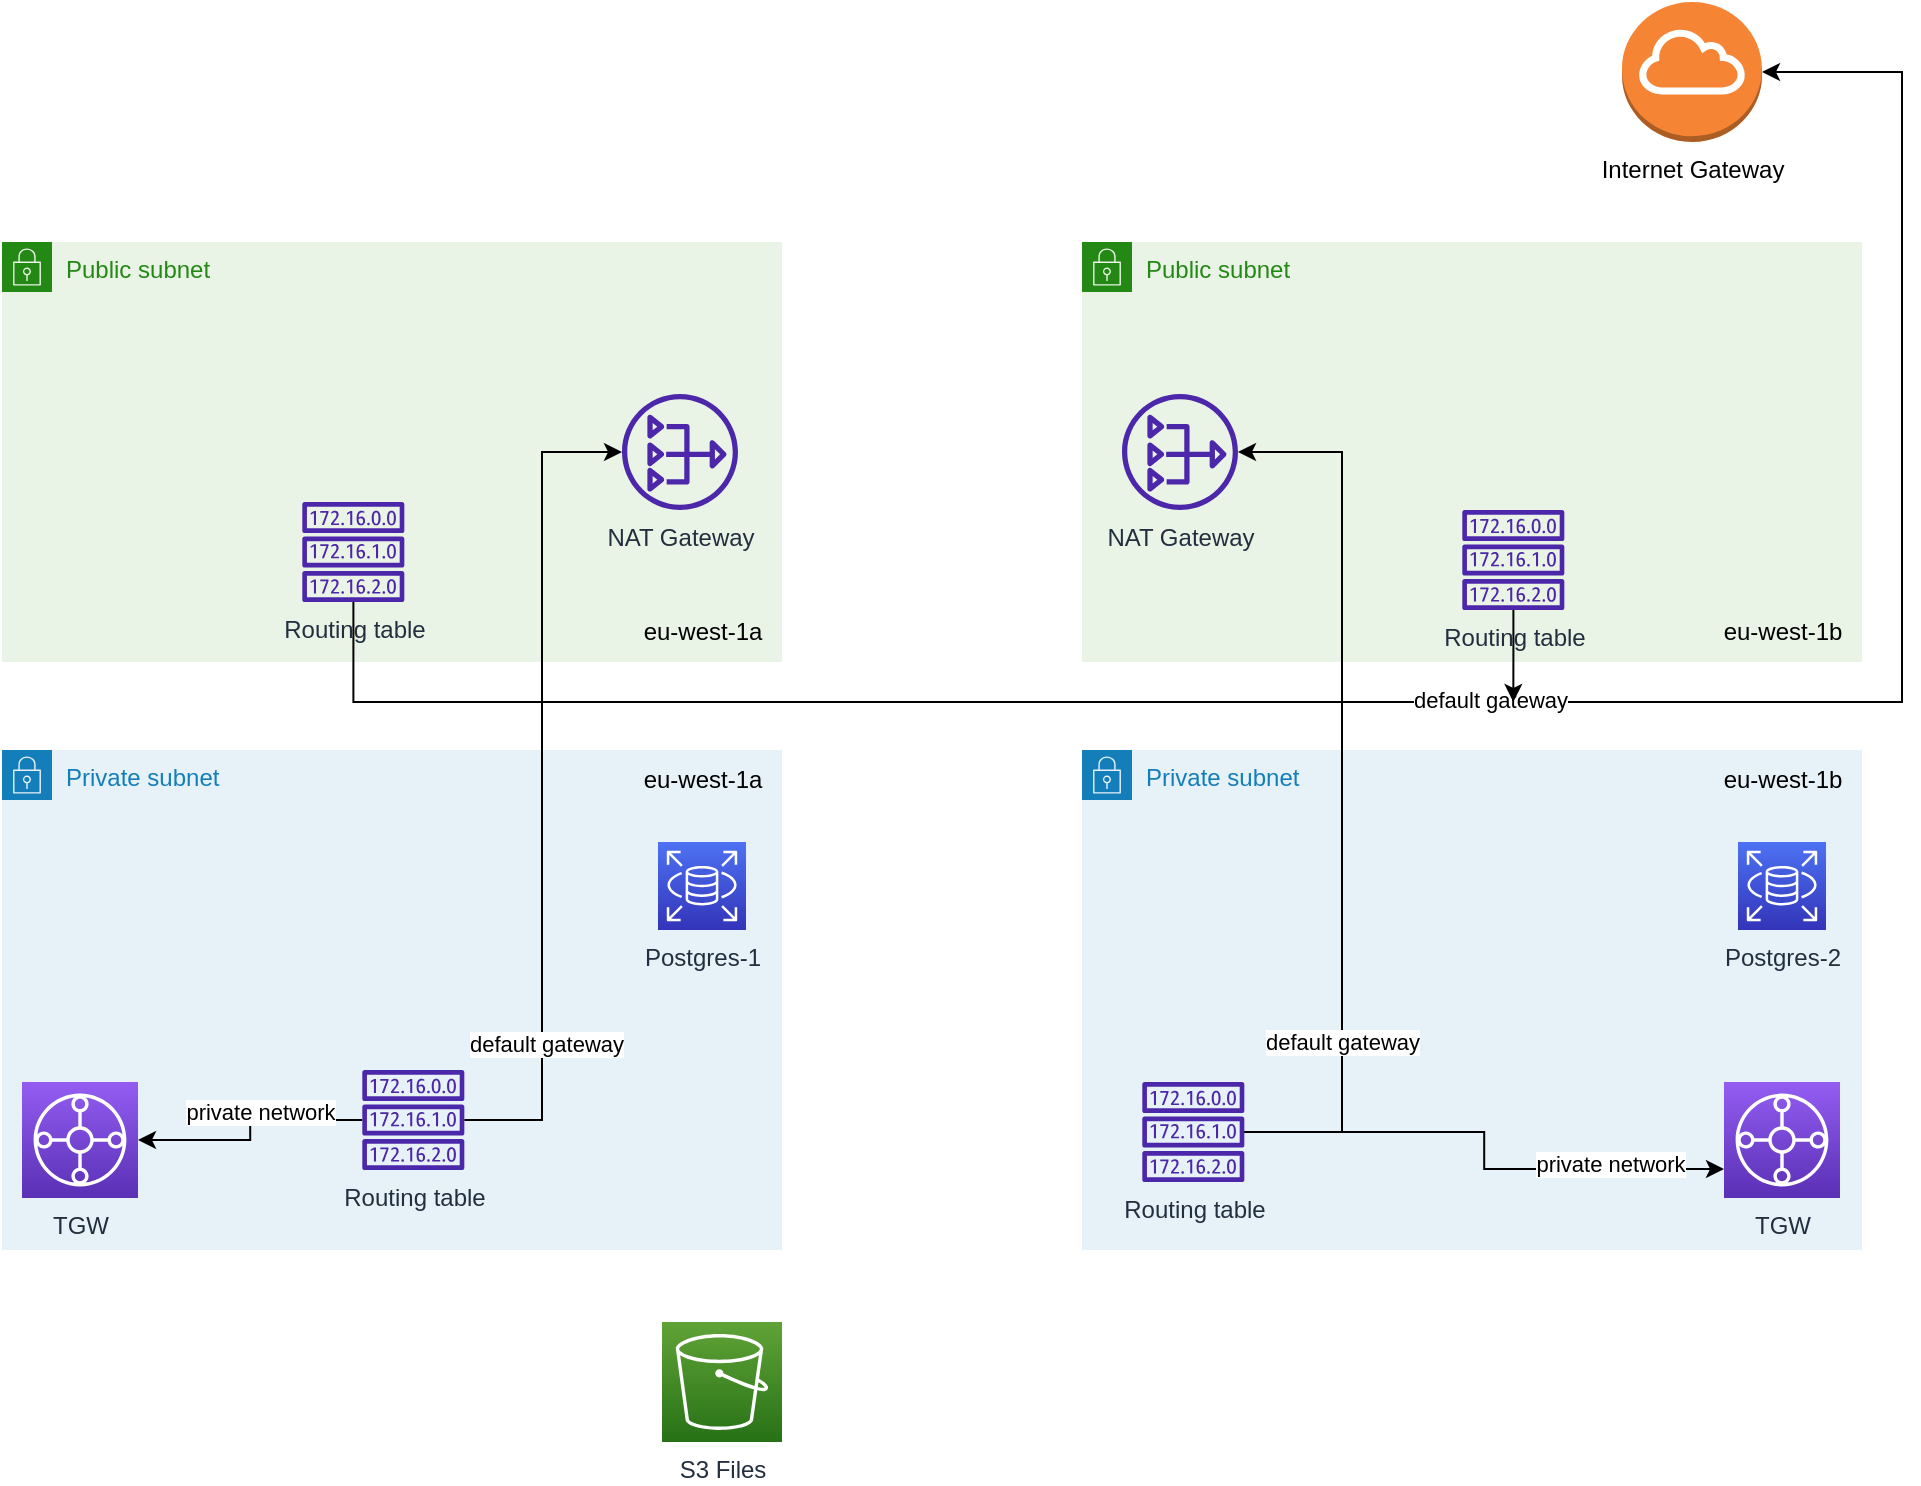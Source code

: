 <mxfile version="20.7.4" type="device"><diagram id="ghWnUvlWU0arlqfrSIHi" name="Page-1"><mxGraphModel dx="1482" dy="794" grid="1" gridSize="10" guides="1" tooltips="1" connect="1" arrows="1" fold="1" page="1" pageScale="1" pageWidth="1169" pageHeight="827" math="0" shadow="0"><root><mxCell id="0"/><mxCell id="1" parent="0"/><mxCell id="NrUv7lXtAKgj76SITVcw-3" value="Public subnet" style="points=[[0,0],[0.25,0],[0.5,0],[0.75,0],[1,0],[1,0.25],[1,0.5],[1,0.75],[1,1],[0.75,1],[0.5,1],[0.25,1],[0,1],[0,0.75],[0,0.5],[0,0.25]];outlineConnect=0;gradientColor=none;html=1;whiteSpace=wrap;fontSize=12;fontStyle=0;container=1;pointerEvents=0;collapsible=0;recursiveResize=0;shape=mxgraph.aws4.group;grIcon=mxgraph.aws4.group_security_group;grStroke=0;strokeColor=#248814;fillColor=#E9F3E6;verticalAlign=top;align=left;spacingLeft=30;fontColor=#248814;dashed=0;" parent="1" vertex="1"><mxGeometry x="660" y="160" width="390" height="210" as="geometry"/></mxCell><mxCell id="NrUv7lXtAKgj76SITVcw-6" value="eu-west-1b" style="text;html=1;align=center;verticalAlign=middle;resizable=0;points=[];autosize=1;strokeColor=none;fillColor=none;" parent="NrUv7lXtAKgj76SITVcw-3" vertex="1"><mxGeometry x="310" y="180" width="80" height="30" as="geometry"/></mxCell><mxCell id="NrUv7lXtAKgj76SITVcw-12" value="NAT Gateway" style="sketch=0;outlineConnect=0;fontColor=#232F3E;gradientColor=none;fillColor=#4D27AA;strokeColor=none;dashed=0;verticalLabelPosition=bottom;verticalAlign=top;align=center;html=1;fontSize=12;fontStyle=0;aspect=fixed;pointerEvents=1;shape=mxgraph.aws4.nat_gateway;" parent="NrUv7lXtAKgj76SITVcw-3" vertex="1"><mxGeometry x="20" y="76" width="58" height="58" as="geometry"/></mxCell><mxCell id="NrUv7lXtAKgj76SITVcw-22" value="Routing table" style="sketch=0;outlineConnect=0;fontColor=#232F3E;gradientColor=none;fillColor=#4D27AA;strokeColor=none;dashed=0;verticalLabelPosition=bottom;verticalAlign=top;align=center;html=1;fontSize=12;fontStyle=0;aspect=fixed;pointerEvents=1;shape=mxgraph.aws4.route_table;" parent="NrUv7lXtAKgj76SITVcw-3" vertex="1"><mxGeometry x="190" y="134" width="51.32" height="50" as="geometry"/></mxCell><mxCell id="NrUv7lXtAKgj76SITVcw-4" value="Public subnet" style="points=[[0,0],[0.25,0],[0.5,0],[0.75,0],[1,0],[1,0.25],[1,0.5],[1,0.75],[1,1],[0.75,1],[0.5,1],[0.25,1],[0,1],[0,0.75],[0,0.5],[0,0.25]];outlineConnect=0;gradientColor=none;html=1;whiteSpace=wrap;fontSize=12;fontStyle=0;container=1;pointerEvents=0;collapsible=0;recursiveResize=0;shape=mxgraph.aws4.group;grIcon=mxgraph.aws4.group_security_group;grStroke=0;strokeColor=#248814;fillColor=#E9F3E6;verticalAlign=top;align=left;spacingLeft=30;fontColor=#248814;dashed=0;" parent="1" vertex="1"><mxGeometry x="120" y="160" width="390" height="210" as="geometry"/></mxCell><mxCell id="NrUv7lXtAKgj76SITVcw-5" value="eu-west-1a" style="text;html=1;align=center;verticalAlign=middle;resizable=0;points=[];autosize=1;strokeColor=none;fillColor=none;" parent="NrUv7lXtAKgj76SITVcw-4" vertex="1"><mxGeometry x="310" y="180" width="80" height="30" as="geometry"/></mxCell><mxCell id="NrUv7lXtAKgj76SITVcw-11" value="NAT Gateway" style="sketch=0;outlineConnect=0;fontColor=#232F3E;gradientColor=none;fillColor=#4D27AA;strokeColor=none;dashed=0;verticalLabelPosition=bottom;verticalAlign=top;align=center;html=1;fontSize=12;fontStyle=0;aspect=fixed;pointerEvents=1;shape=mxgraph.aws4.nat_gateway;" parent="NrUv7lXtAKgj76SITVcw-4" vertex="1"><mxGeometry x="310" y="76" width="58" height="58" as="geometry"/></mxCell><mxCell id="NrUv7lXtAKgj76SITVcw-21" value="Routing table" style="sketch=0;outlineConnect=0;fontColor=#232F3E;gradientColor=none;fillColor=#4D27AA;strokeColor=none;dashed=0;verticalLabelPosition=bottom;verticalAlign=top;align=center;html=1;fontSize=12;fontStyle=0;aspect=fixed;pointerEvents=1;shape=mxgraph.aws4.route_table;" parent="NrUv7lXtAKgj76SITVcw-4" vertex="1"><mxGeometry x="150" y="130" width="51.32" height="50" as="geometry"/></mxCell><mxCell id="NrUv7lXtAKgj76SITVcw-7" value="Private subnet" style="points=[[0,0],[0.25,0],[0.5,0],[0.75,0],[1,0],[1,0.25],[1,0.5],[1,0.75],[1,1],[0.75,1],[0.5,1],[0.25,1],[0,1],[0,0.75],[0,0.5],[0,0.25]];outlineConnect=0;gradientColor=none;html=1;whiteSpace=wrap;fontSize=12;fontStyle=0;container=1;pointerEvents=0;collapsible=0;recursiveResize=0;shape=mxgraph.aws4.group;grIcon=mxgraph.aws4.group_security_group;grStroke=0;strokeColor=#147EBA;fillColor=#E6F2F8;verticalAlign=top;align=left;spacingLeft=30;fontColor=#147EBA;dashed=0;" parent="1" vertex="1"><mxGeometry x="120" y="414" width="390" height="250" as="geometry"/></mxCell><mxCell id="NrUv7lXtAKgj76SITVcw-8" value="eu-west-1a" style="text;html=1;align=center;verticalAlign=middle;resizable=0;points=[];autosize=1;strokeColor=none;fillColor=none;" parent="NrUv7lXtAKgj76SITVcw-7" vertex="1"><mxGeometry x="310" width="80" height="30" as="geometry"/></mxCell><mxCell id="NrUv7lXtAKgj76SITVcw-13" value="TGW" style="sketch=0;points=[[0,0,0],[0.25,0,0],[0.5,0,0],[0.75,0,0],[1,0,0],[0,1,0],[0.25,1,0],[0.5,1,0],[0.75,1,0],[1,1,0],[0,0.25,0],[0,0.5,0],[0,0.75,0],[1,0.25,0],[1,0.5,0],[1,0.75,0]];outlineConnect=0;fontColor=#232F3E;gradientColor=#945DF2;gradientDirection=north;fillColor=#5A30B5;strokeColor=#ffffff;dashed=0;verticalLabelPosition=bottom;verticalAlign=top;align=center;html=1;fontSize=12;fontStyle=0;aspect=fixed;shape=mxgraph.aws4.resourceIcon;resIcon=mxgraph.aws4.transit_gateway;" parent="NrUv7lXtAKgj76SITVcw-7" vertex="1"><mxGeometry x="10" y="166" width="58" height="58" as="geometry"/></mxCell><mxCell id="NrUv7lXtAKgj76SITVcw-34" style="edgeStyle=orthogonalEdgeStyle;rounded=0;orthogonalLoop=1;jettySize=auto;html=1;" parent="NrUv7lXtAKgj76SITVcw-7" source="NrUv7lXtAKgj76SITVcw-19" target="NrUv7lXtAKgj76SITVcw-13" edge="1"><mxGeometry relative="1" as="geometry"/></mxCell><mxCell id="NrUv7lXtAKgj76SITVcw-35" value="private network" style="edgeLabel;html=1;align=center;verticalAlign=middle;resizable=0;points=[];" parent="NrUv7lXtAKgj76SITVcw-34" vertex="1" connectable="0"><mxGeometry x="0.318" y="-1" relative="1" as="geometry"><mxPoint x="19" y="-13" as="offset"/></mxGeometry></mxCell><mxCell id="NrUv7lXtAKgj76SITVcw-19" value="Routing table" style="sketch=0;outlineConnect=0;fontColor=#232F3E;gradientColor=none;fillColor=#4D27AA;strokeColor=none;dashed=0;verticalLabelPosition=bottom;verticalAlign=top;align=center;html=1;fontSize=12;fontStyle=0;aspect=fixed;pointerEvents=1;shape=mxgraph.aws4.route_table;" parent="NrUv7lXtAKgj76SITVcw-7" vertex="1"><mxGeometry x="180" y="160" width="51.32" height="50" as="geometry"/></mxCell><mxCell id="sYDybeP76SaTH93qECxK-1" value="Postgres-1" style="sketch=0;points=[[0,0,0],[0.25,0,0],[0.5,0,0],[0.75,0,0],[1,0,0],[0,1,0],[0.25,1,0],[0.5,1,0],[0.75,1,0],[1,1,0],[0,0.25,0],[0,0.5,0],[0,0.75,0],[1,0.25,0],[1,0.5,0],[1,0.75,0]];outlineConnect=0;fontColor=#232F3E;gradientColor=#4D72F3;gradientDirection=north;fillColor=#3334B9;strokeColor=#ffffff;dashed=0;verticalLabelPosition=bottom;verticalAlign=top;align=center;html=1;fontSize=12;fontStyle=0;aspect=fixed;shape=mxgraph.aws4.resourceIcon;resIcon=mxgraph.aws4.rds;" parent="NrUv7lXtAKgj76SITVcw-7" vertex="1"><mxGeometry x="328" y="46" width="44" height="44" as="geometry"/></mxCell><mxCell id="NrUv7lXtAKgj76SITVcw-9" value="Private subnet" style="points=[[0,0],[0.25,0],[0.5,0],[0.75,0],[1,0],[1,0.25],[1,0.5],[1,0.75],[1,1],[0.75,1],[0.5,1],[0.25,1],[0,1],[0,0.75],[0,0.5],[0,0.25]];outlineConnect=0;gradientColor=none;html=1;whiteSpace=wrap;fontSize=12;fontStyle=0;container=1;pointerEvents=0;collapsible=0;recursiveResize=0;shape=mxgraph.aws4.group;grIcon=mxgraph.aws4.group_security_group;grStroke=0;strokeColor=#147EBA;fillColor=#E6F2F8;verticalAlign=top;align=left;spacingLeft=30;fontColor=#147EBA;dashed=0;" parent="1" vertex="1"><mxGeometry x="660" y="414" width="390" height="250" as="geometry"/></mxCell><mxCell id="NrUv7lXtAKgj76SITVcw-10" value="eu-west-1b" style="text;html=1;align=center;verticalAlign=middle;resizable=0;points=[];autosize=1;strokeColor=none;fillColor=none;" parent="NrUv7lXtAKgj76SITVcw-9" vertex="1"><mxGeometry x="310" width="80" height="30" as="geometry"/></mxCell><mxCell id="NrUv7lXtAKgj76SITVcw-14" value="TGW" style="sketch=0;points=[[0,0,0],[0.25,0,0],[0.5,0,0],[0.75,0,0],[1,0,0],[0,1,0],[0.25,1,0],[0.5,1,0],[0.75,1,0],[1,1,0],[0,0.25,0],[0,0.5,0],[0,0.75,0],[1,0.25,0],[1,0.5,0],[1,0.75,0]];outlineConnect=0;fontColor=#232F3E;gradientColor=#945DF2;gradientDirection=north;fillColor=#5A30B5;strokeColor=#ffffff;dashed=0;verticalLabelPosition=bottom;verticalAlign=top;align=center;html=1;fontSize=12;fontStyle=0;aspect=fixed;shape=mxgraph.aws4.resourceIcon;resIcon=mxgraph.aws4.transit_gateway;" parent="NrUv7lXtAKgj76SITVcw-9" vertex="1"><mxGeometry x="321" y="166" width="58" height="58" as="geometry"/></mxCell><mxCell id="NrUv7lXtAKgj76SITVcw-30" style="edgeStyle=orthogonalEdgeStyle;rounded=0;orthogonalLoop=1;jettySize=auto;html=1;entryX=0;entryY=0.75;entryDx=0;entryDy=0;entryPerimeter=0;" parent="NrUv7lXtAKgj76SITVcw-9" source="NrUv7lXtAKgj76SITVcw-20" target="NrUv7lXtAKgj76SITVcw-14" edge="1"><mxGeometry relative="1" as="geometry"/></mxCell><mxCell id="NrUv7lXtAKgj76SITVcw-31" value="private network" style="edgeLabel;html=1;align=center;verticalAlign=middle;resizable=0;points=[];" parent="NrUv7lXtAKgj76SITVcw-30" vertex="1" connectable="0"><mxGeometry x="0.409" relative="1" as="geometry"><mxPoint x="19" y="-3" as="offset"/></mxGeometry></mxCell><mxCell id="NrUv7lXtAKgj76SITVcw-20" value="Routing table" style="sketch=0;outlineConnect=0;fontColor=#232F3E;gradientColor=none;fillColor=#4D27AA;strokeColor=none;dashed=0;verticalLabelPosition=bottom;verticalAlign=top;align=center;html=1;fontSize=12;fontStyle=0;aspect=fixed;pointerEvents=1;shape=mxgraph.aws4.route_table;" parent="NrUv7lXtAKgj76SITVcw-9" vertex="1"><mxGeometry x="30" y="166" width="51.32" height="50" as="geometry"/></mxCell><mxCell id="sYDybeP76SaTH93qECxK-2" value="Postgres-2" style="sketch=0;points=[[0,0,0],[0.25,0,0],[0.5,0,0],[0.75,0,0],[1,0,0],[0,1,0],[0.25,1,0],[0.5,1,0],[0.75,1,0],[1,1,0],[0,0.25,0],[0,0.5,0],[0,0.75,0],[1,0.25,0],[1,0.5,0],[1,0.75,0]];outlineConnect=0;fontColor=#232F3E;gradientColor=#4D72F3;gradientDirection=north;fillColor=#3334B9;strokeColor=#ffffff;dashed=0;verticalLabelPosition=bottom;verticalAlign=top;align=center;html=1;fontSize=12;fontStyle=0;aspect=fixed;shape=mxgraph.aws4.resourceIcon;resIcon=mxgraph.aws4.rds;" parent="NrUv7lXtAKgj76SITVcw-9" vertex="1"><mxGeometry x="328" y="46" width="44" height="44" as="geometry"/></mxCell><mxCell id="NrUv7lXtAKgj76SITVcw-15" value="Internet Gateway" style="outlineConnect=0;dashed=0;verticalLabelPosition=bottom;verticalAlign=top;align=center;html=1;shape=mxgraph.aws3.internet_gateway;fillColor=#F58534;gradientColor=none;" parent="1" vertex="1"><mxGeometry x="930" y="40" width="70" height="70" as="geometry"/></mxCell><mxCell id="NrUv7lXtAKgj76SITVcw-23" style="edgeStyle=orthogonalEdgeStyle;rounded=0;orthogonalLoop=1;jettySize=auto;html=1;entryX=1;entryY=0.5;entryDx=0;entryDy=0;entryPerimeter=0;" parent="1" source="NrUv7lXtAKgj76SITVcw-21" target="NrUv7lXtAKgj76SITVcw-15" edge="1"><mxGeometry relative="1" as="geometry"><Array as="points"><mxPoint x="296" y="390"/><mxPoint x="1070" y="390"/><mxPoint x="1070" y="75"/></Array></mxGeometry></mxCell><mxCell id="NrUv7lXtAKgj76SITVcw-24" value="default gateway" style="edgeLabel;html=1;align=center;verticalAlign=middle;resizable=0;points=[];" parent="NrUv7lXtAKgj76SITVcw-23" vertex="1" connectable="0"><mxGeometry x="-0.401" y="1" relative="1" as="geometry"><mxPoint x="256" as="offset"/></mxGeometry></mxCell><mxCell id="NrUv7lXtAKgj76SITVcw-25" style="edgeStyle=orthogonalEdgeStyle;rounded=0;orthogonalLoop=1;jettySize=auto;html=1;" parent="1" source="NrUv7lXtAKgj76SITVcw-22" edge="1"><mxGeometry relative="1" as="geometry"><mxPoint x="875.66" y="390" as="targetPoint"/></mxGeometry></mxCell><mxCell id="NrUv7lXtAKgj76SITVcw-26" style="edgeStyle=orthogonalEdgeStyle;rounded=0;orthogonalLoop=1;jettySize=auto;html=1;" parent="1" source="NrUv7lXtAKgj76SITVcw-19" target="NrUv7lXtAKgj76SITVcw-11" edge="1"><mxGeometry relative="1" as="geometry"><Array as="points"><mxPoint x="390" y="599"/><mxPoint x="390" y="265"/></Array></mxGeometry></mxCell><mxCell id="NrUv7lXtAKgj76SITVcw-29" value="default gateway" style="edgeLabel;html=1;align=center;verticalAlign=middle;resizable=0;points=[];" parent="NrUv7lXtAKgj76SITVcw-26" vertex="1" connectable="0"><mxGeometry x="-0.202" y="-2" relative="1" as="geometry"><mxPoint y="87" as="offset"/></mxGeometry></mxCell><mxCell id="NrUv7lXtAKgj76SITVcw-27" style="edgeStyle=orthogonalEdgeStyle;rounded=0;orthogonalLoop=1;jettySize=auto;html=1;" parent="1" source="NrUv7lXtAKgj76SITVcw-20" target="NrUv7lXtAKgj76SITVcw-12" edge="1"><mxGeometry relative="1" as="geometry"><Array as="points"><mxPoint x="790" y="605"/><mxPoint x="790" y="265"/></Array></mxGeometry></mxCell><mxCell id="NrUv7lXtAKgj76SITVcw-28" value="default gateway" style="edgeLabel;html=1;align=center;verticalAlign=middle;resizable=0;points=[];" parent="NrUv7lXtAKgj76SITVcw-27" vertex="1" connectable="0"><mxGeometry x="-0.288" y="-2" relative="1" as="geometry"><mxPoint x="-2" y="63" as="offset"/></mxGeometry></mxCell><mxCell id="sYDybeP76SaTH93qECxK-3" value="S3 Files" style="sketch=0;points=[[0,0,0],[0.25,0,0],[0.5,0,0],[0.75,0,0],[1,0,0],[0,1,0],[0.25,1,0],[0.5,1,0],[0.75,1,0],[1,1,0],[0,0.25,0],[0,0.5,0],[0,0.75,0],[1,0.25,0],[1,0.5,0],[1,0.75,0]];outlineConnect=0;fontColor=#232F3E;gradientColor=#60A337;gradientDirection=north;fillColor=#277116;strokeColor=#ffffff;dashed=0;verticalLabelPosition=bottom;verticalAlign=top;align=center;html=1;fontSize=12;fontStyle=0;aspect=fixed;shape=mxgraph.aws4.resourceIcon;resIcon=mxgraph.aws4.s3;" parent="1" vertex="1"><mxGeometry x="450" y="700" width="60" height="60" as="geometry"/></mxCell></root></mxGraphModel></diagram></mxfile>